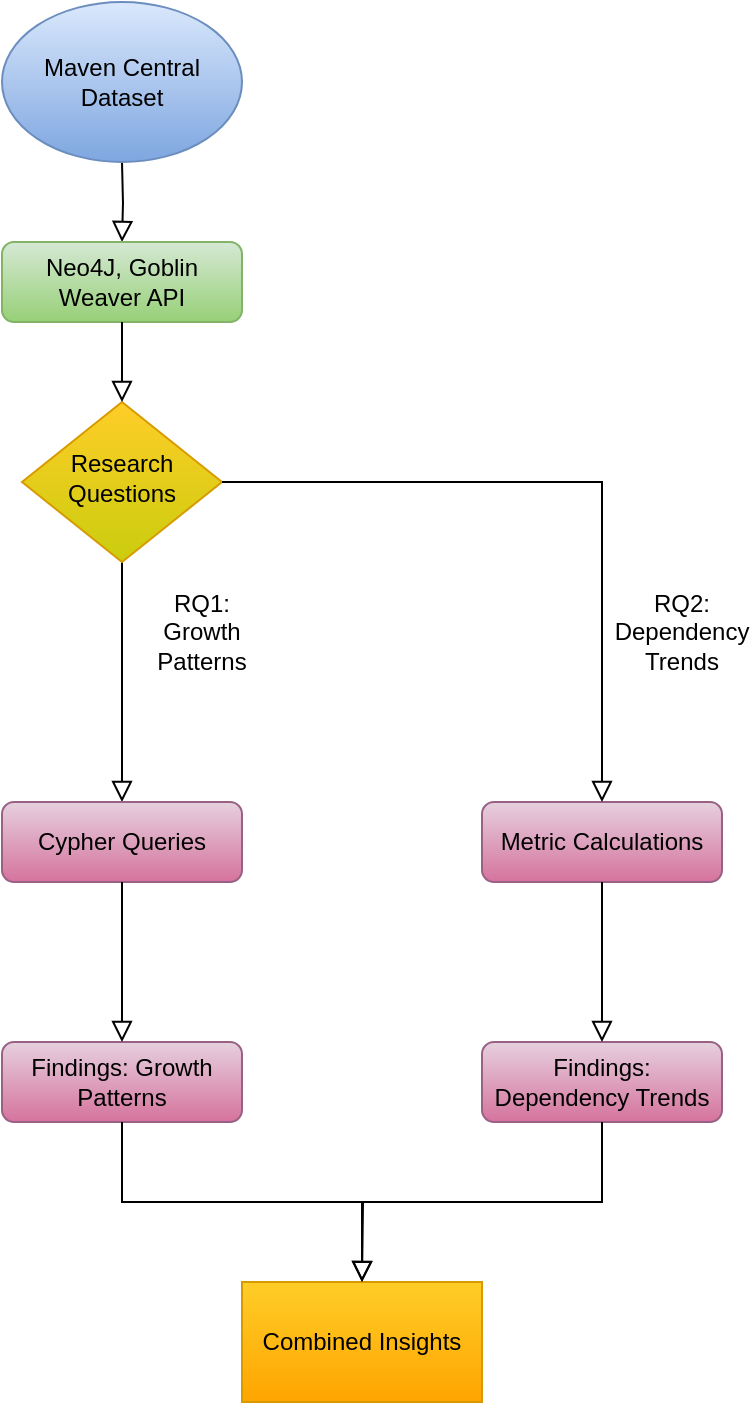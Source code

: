 <mxfile version="24.9.0">
  <diagram id="C5RBs43oDa-KdzZeNtuy" name="Page-1">
    <mxGraphModel dx="794" dy="458" grid="1" gridSize="10" guides="1" tooltips="1" connect="1" arrows="1" fold="1" page="1" pageScale="1" pageWidth="827" pageHeight="1169" math="0" shadow="0">
      <root>
        <mxCell id="WIyWlLk6GJQsqaUBKTNV-0" />
        <mxCell id="WIyWlLk6GJQsqaUBKTNV-1" parent="WIyWlLk6GJQsqaUBKTNV-0" />
        <mxCell id="WIyWlLk6GJQsqaUBKTNV-2" value="" style="rounded=0;html=1;jettySize=auto;orthogonalLoop=1;fontSize=11;endArrow=block;endFill=0;endSize=8;strokeWidth=1;shadow=0;labelBackgroundColor=none;edgeStyle=orthogonalEdgeStyle;" parent="WIyWlLk6GJQsqaUBKTNV-1" edge="1">
          <mxGeometry relative="1" as="geometry">
            <mxPoint x="220" y="120" as="sourcePoint" />
            <mxPoint x="220" y="160" as="targetPoint" />
          </mxGeometry>
        </mxCell>
        <mxCell id="WIyWlLk6GJQsqaUBKTNV-7" value="Metric Calculations" style="rounded=1;whiteSpace=wrap;html=1;fontSize=12;glass=0;strokeWidth=1;shadow=0;fillColor=#e6d0de;gradientColor=#d5739d;strokeColor=#996185;" parent="WIyWlLk6GJQsqaUBKTNV-1" vertex="1">
          <mxGeometry x="400" y="440" width="120" height="40" as="geometry" />
        </mxCell>
        <mxCell id="WIyWlLk6GJQsqaUBKTNV-9" value="" style="edgeStyle=orthogonalEdgeStyle;rounded=0;html=1;jettySize=auto;orthogonalLoop=1;fontSize=11;endArrow=block;endFill=0;endSize=8;strokeWidth=1;shadow=0;labelBackgroundColor=none;" parent="WIyWlLk6GJQsqaUBKTNV-1" source="WIyWlLk6GJQsqaUBKTNV-10" target="WIyWlLk6GJQsqaUBKTNV-12" edge="1">
          <mxGeometry y="10" relative="1" as="geometry">
            <mxPoint as="offset" />
          </mxGeometry>
        </mxCell>
        <mxCell id="WIyWlLk6GJQsqaUBKTNV-10" value="Research Questions" style="rhombus;whiteSpace=wrap;html=1;shadow=0;fontFamily=Helvetica;fontSize=12;align=center;strokeWidth=1;spacing=6;spacingTop=-4;fillColor=#ffcd28;strokeColor=#d79b00;gradientColor=#cacd0e;" parent="WIyWlLk6GJQsqaUBKTNV-1" vertex="1">
          <mxGeometry x="170" y="240" width="100" height="80" as="geometry" />
        </mxCell>
        <mxCell id="WIyWlLk6GJQsqaUBKTNV-11" value="Neo4J, Goblin Weaver API" style="rounded=1;whiteSpace=wrap;html=1;fontSize=12;glass=0;strokeWidth=1;shadow=0;fillColor=#d5e8d4;strokeColor=#82b366;gradientColor=#97d077;" parent="WIyWlLk6GJQsqaUBKTNV-1" vertex="1">
          <mxGeometry x="160" y="160" width="120" height="40" as="geometry" />
        </mxCell>
        <mxCell id="WIyWlLk6GJQsqaUBKTNV-12" value="Cypher Queries" style="rounded=1;whiteSpace=wrap;html=1;fontSize=12;glass=0;strokeWidth=1;shadow=0;fillColor=#e6d0de;gradientColor=#d5739d;strokeColor=#996185;" parent="WIyWlLk6GJQsqaUBKTNV-1" vertex="1">
          <mxGeometry x="160" y="440" width="120" height="40" as="geometry" />
        </mxCell>
        <mxCell id="ABCtsiGIDpsn7tBClez7-0" value="Maven Central Dataset" style="ellipse;whiteSpace=wrap;html=1;fillColor=#dae8fc;strokeColor=#6c8ebf;gradientColor=#7ea6e0;" vertex="1" parent="WIyWlLk6GJQsqaUBKTNV-1">
          <mxGeometry x="160" y="40" width="120" height="80" as="geometry" />
        </mxCell>
        <mxCell id="ABCtsiGIDpsn7tBClez7-2" value="" style="rounded=0;html=1;jettySize=auto;orthogonalLoop=1;fontSize=11;endArrow=block;endFill=0;endSize=8;strokeWidth=1;shadow=0;labelBackgroundColor=none;edgeStyle=orthogonalEdgeStyle;exitX=0.5;exitY=1;exitDx=0;exitDy=0;entryX=0.5;entryY=0;entryDx=0;entryDy=0;" edge="1" parent="WIyWlLk6GJQsqaUBKTNV-1" source="WIyWlLk6GJQsqaUBKTNV-11" target="WIyWlLk6GJQsqaUBKTNV-10">
          <mxGeometry relative="1" as="geometry">
            <mxPoint x="400" y="120" as="sourcePoint" />
            <mxPoint x="400" y="160" as="targetPoint" />
          </mxGeometry>
        </mxCell>
        <mxCell id="ABCtsiGIDpsn7tBClez7-3" value="" style="edgeStyle=orthogonalEdgeStyle;rounded=0;html=1;jettySize=auto;orthogonalLoop=1;fontSize=11;endArrow=block;endFill=0;endSize=8;strokeWidth=1;shadow=0;labelBackgroundColor=none;exitX=1;exitY=0.5;exitDx=0;exitDy=0;entryX=0.5;entryY=0;entryDx=0;entryDy=0;" edge="1" parent="WIyWlLk6GJQsqaUBKTNV-1" source="WIyWlLk6GJQsqaUBKTNV-10" target="WIyWlLk6GJQsqaUBKTNV-7">
          <mxGeometry y="10" relative="1" as="geometry">
            <mxPoint as="offset" />
            <mxPoint x="230" y="330" as="sourcePoint" />
            <mxPoint x="480" y="400" as="targetPoint" />
          </mxGeometry>
        </mxCell>
        <mxCell id="ABCtsiGIDpsn7tBClez7-4" value="Findings: Growth Patterns" style="rounded=1;whiteSpace=wrap;html=1;fontSize=12;glass=0;strokeWidth=1;shadow=0;fillColor=#e6d0de;gradientColor=#d5739d;strokeColor=#996185;" vertex="1" parent="WIyWlLk6GJQsqaUBKTNV-1">
          <mxGeometry x="160" y="560" width="120" height="40" as="geometry" />
        </mxCell>
        <mxCell id="ABCtsiGIDpsn7tBClez7-5" value="Findings: Dependency Trends" style="rounded=1;whiteSpace=wrap;html=1;fontSize=12;glass=0;strokeWidth=1;shadow=0;fillColor=#e6d0de;gradientColor=#d5739d;strokeColor=#996185;" vertex="1" parent="WIyWlLk6GJQsqaUBKTNV-1">
          <mxGeometry x="400" y="560" width="120" height="40" as="geometry" />
        </mxCell>
        <mxCell id="ABCtsiGIDpsn7tBClez7-6" value="" style="edgeStyle=orthogonalEdgeStyle;rounded=0;html=1;jettySize=auto;orthogonalLoop=1;fontSize=11;endArrow=block;endFill=0;endSize=8;strokeWidth=1;shadow=0;labelBackgroundColor=none;exitX=0.5;exitY=1;exitDx=0;exitDy=0;entryX=0.5;entryY=0;entryDx=0;entryDy=0;" edge="1" parent="WIyWlLk6GJQsqaUBKTNV-1" source="WIyWlLk6GJQsqaUBKTNV-12" target="ABCtsiGIDpsn7tBClez7-4">
          <mxGeometry y="10" relative="1" as="geometry">
            <mxPoint as="offset" />
            <mxPoint x="230" y="330" as="sourcePoint" />
            <mxPoint x="230" y="410" as="targetPoint" />
          </mxGeometry>
        </mxCell>
        <mxCell id="ABCtsiGIDpsn7tBClez7-7" value="" style="edgeStyle=orthogonalEdgeStyle;rounded=0;html=1;jettySize=auto;orthogonalLoop=1;fontSize=11;endArrow=block;endFill=0;endSize=8;strokeWidth=1;shadow=0;labelBackgroundColor=none;exitX=0.5;exitY=1;exitDx=0;exitDy=0;entryX=0.5;entryY=0;entryDx=0;entryDy=0;" edge="1" parent="WIyWlLk6GJQsqaUBKTNV-1" source="WIyWlLk6GJQsqaUBKTNV-7" target="ABCtsiGIDpsn7tBClez7-5">
          <mxGeometry y="10" relative="1" as="geometry">
            <mxPoint as="offset" />
            <mxPoint x="230" y="450" as="sourcePoint" />
            <mxPoint x="230" y="530" as="targetPoint" />
          </mxGeometry>
        </mxCell>
        <mxCell id="ABCtsiGIDpsn7tBClez7-8" value="Combined Insights" style="rounded=0;whiteSpace=wrap;html=1;fillColor=#ffcd28;gradientColor=#ffa500;strokeColor=#d79b00;" vertex="1" parent="WIyWlLk6GJQsqaUBKTNV-1">
          <mxGeometry x="280" y="680" width="120" height="60" as="geometry" />
        </mxCell>
        <mxCell id="ABCtsiGIDpsn7tBClez7-9" value="" style="edgeStyle=orthogonalEdgeStyle;rounded=0;html=1;jettySize=auto;orthogonalLoop=1;fontSize=11;endArrow=block;endFill=0;endSize=8;strokeWidth=1;shadow=0;labelBackgroundColor=none;exitX=0.5;exitY=1;exitDx=0;exitDy=0;entryX=0.5;entryY=0;entryDx=0;entryDy=0;" edge="1" parent="WIyWlLk6GJQsqaUBKTNV-1" source="ABCtsiGIDpsn7tBClez7-4" target="ABCtsiGIDpsn7tBClez7-8">
          <mxGeometry y="10" relative="1" as="geometry">
            <mxPoint as="offset" />
            <mxPoint x="230" y="490" as="sourcePoint" />
            <mxPoint x="220" y="720" as="targetPoint" />
          </mxGeometry>
        </mxCell>
        <mxCell id="ABCtsiGIDpsn7tBClez7-10" value="" style="edgeStyle=orthogonalEdgeStyle;rounded=0;html=1;jettySize=auto;orthogonalLoop=1;fontSize=11;endArrow=block;endFill=0;endSize=8;strokeWidth=1;shadow=0;labelBackgroundColor=none;exitX=0.5;exitY=1;exitDx=0;exitDy=0;" edge="1" parent="WIyWlLk6GJQsqaUBKTNV-1" source="ABCtsiGIDpsn7tBClez7-5">
          <mxGeometry y="10" relative="1" as="geometry">
            <mxPoint as="offset" />
            <mxPoint x="230" y="610" as="sourcePoint" />
            <mxPoint x="340" y="680" as="targetPoint" />
          </mxGeometry>
        </mxCell>
        <mxCell id="ABCtsiGIDpsn7tBClez7-11" value="RQ2: Dependency Trends" style="text;html=1;align=center;verticalAlign=middle;whiteSpace=wrap;rounded=0;" vertex="1" parent="WIyWlLk6GJQsqaUBKTNV-1">
          <mxGeometry x="470" y="340" width="60" height="30" as="geometry" />
        </mxCell>
        <mxCell id="ABCtsiGIDpsn7tBClez7-12" value="RQ1: Growth Patterns" style="text;html=1;align=center;verticalAlign=middle;whiteSpace=wrap;rounded=0;" vertex="1" parent="WIyWlLk6GJQsqaUBKTNV-1">
          <mxGeometry x="230" y="340" width="60" height="30" as="geometry" />
        </mxCell>
      </root>
    </mxGraphModel>
  </diagram>
</mxfile>
